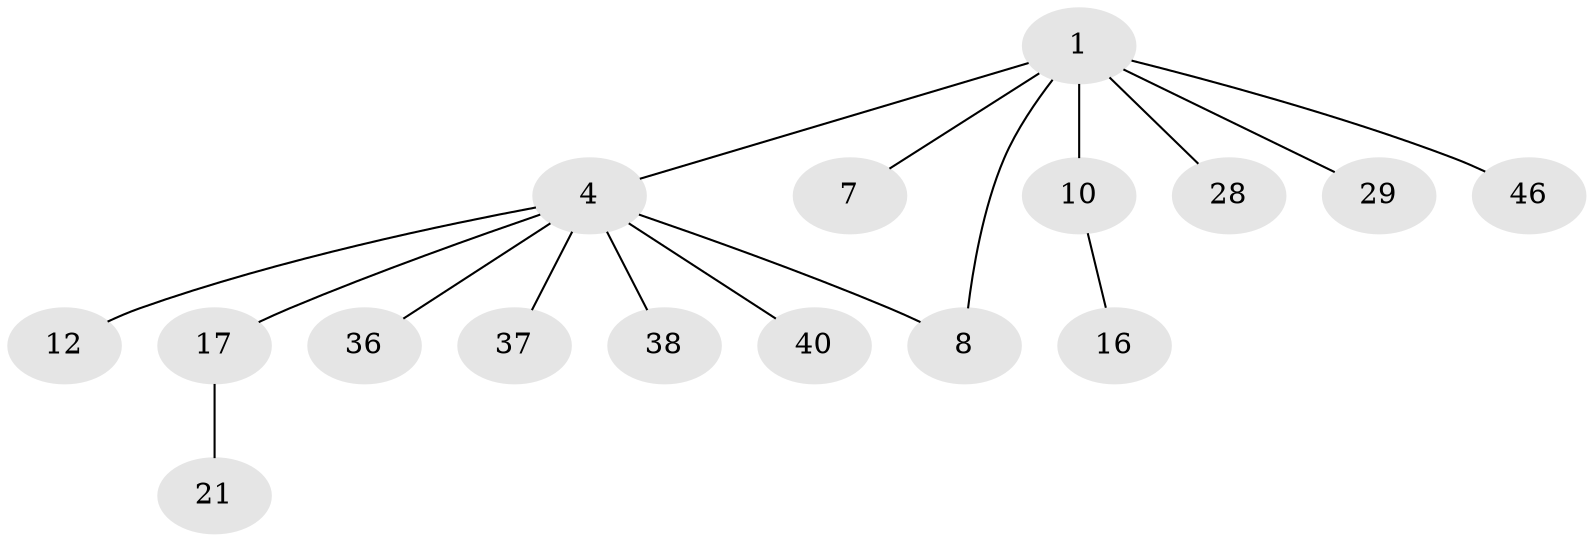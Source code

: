 // original degree distribution, {6: 0.018518518518518517, 1: 0.42592592592592593, 5: 0.037037037037037035, 3: 0.16666666666666666, 4: 0.037037037037037035, 2: 0.3148148148148148}
// Generated by graph-tools (version 1.1) at 2025/16/03/04/25 18:16:54]
// undirected, 16 vertices, 16 edges
graph export_dot {
graph [start="1"]
  node [color=gray90,style=filled];
  1 [super="+2+3"];
  4 [super="+6+35+33+5"];
  7 [super="+41+18"];
  8 [super="+34+14"];
  10 [super="+11"];
  12;
  16 [super="+44+19"];
  17 [super="+27+20"];
  21;
  28 [super="+43"];
  29;
  36 [super="+50"];
  37 [super="+54"];
  38;
  40;
  46;
  1 -- 4;
  1 -- 8;
  1 -- 10;
  1 -- 28;
  1 -- 29;
  1 -- 46;
  1 -- 7;
  4 -- 38;
  4 -- 40;
  4 -- 17;
  4 -- 37;
  4 -- 36;
  4 -- 12;
  4 -- 8;
  10 -- 16;
  17 -- 21;
}
